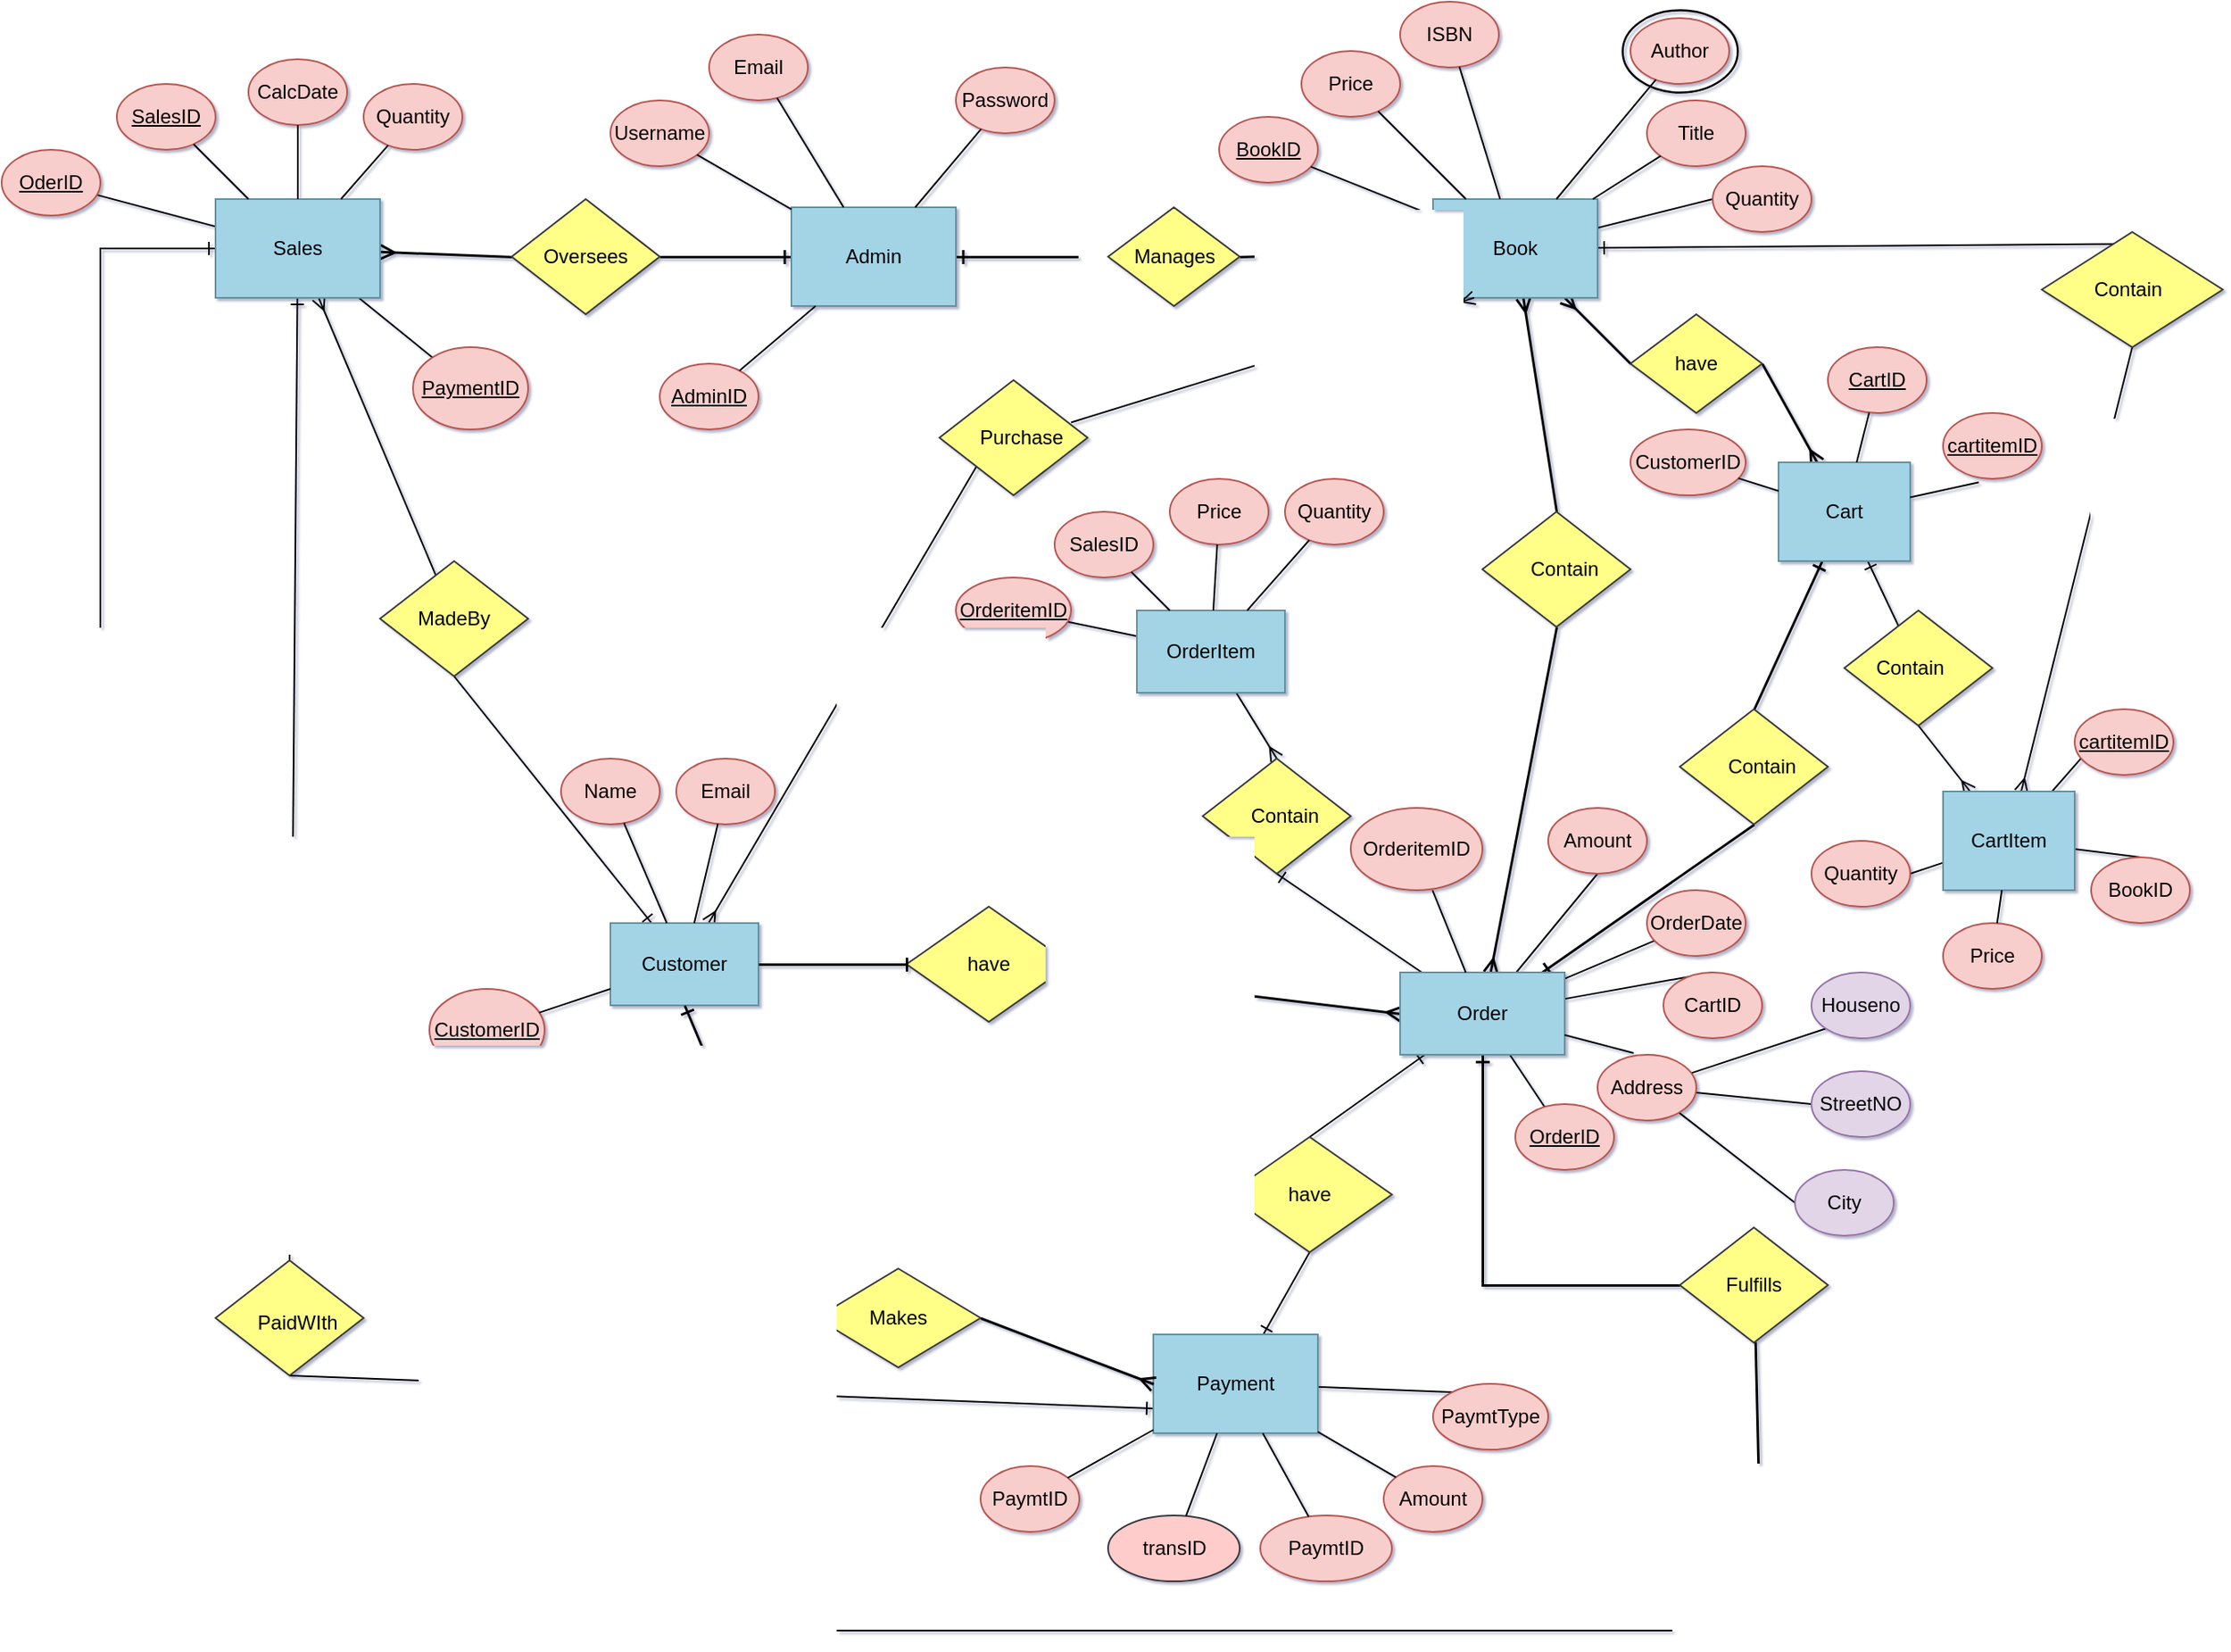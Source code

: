 <mxfile version="26.0.5">
  <diagram name="Page-1" id="3rhYrRMiB4eGqfflBsjG">
    <mxGraphModel dx="-1695" dy="667" grid="1" gridSize="10" guides="0" tooltips="1" connect="1" arrows="1" fold="1" page="0" pageScale="1" pageWidth="980" pageHeight="1390" background="none" math="0" shadow="1">
      <root>
        <mxCell id="0" />
        <mxCell id="1" parent="0" />
        <mxCell id="0gAxfDzyQAuVlfRYsMav-294" style="rounded=0;orthogonalLoop=1;jettySize=auto;html=1;endArrow=ERone;endFill=0;strokeWidth=1.5;exitX=1;exitY=0.5;exitDx=0;exitDy=0;" parent="1" source="0gAxfDzyQAuVlfRYsMav-291" target="0gAxfDzyQAuVlfRYsMav-194" edge="1">
          <mxGeometry relative="1" as="geometry" />
        </mxCell>
        <mxCell id="0gAxfDzyQAuVlfRYsMav-555" style="rounded=0;orthogonalLoop=1;jettySize=auto;html=1;endArrow=ERone;endFill=0;strokeWidth=1.5;" parent="1" source="0gAxfDzyQAuVlfRYsMav-203" target="0gAxfDzyQAuVlfRYsMav-194" edge="1">
          <mxGeometry relative="1" as="geometry" />
        </mxCell>
        <mxCell id="0gAxfDzyQAuVlfRYsMav-194" value="Admin" style="rounded=0;whiteSpace=wrap;html=1;fillColor=#a2d4e6;strokeColor=#63919f;" parent="1" vertex="1">
          <mxGeometry x="3530" y="235" width="100" height="60" as="geometry" />
        </mxCell>
        <mxCell id="0gAxfDzyQAuVlfRYsMav-195" value="&lt;u&gt;AdminID&lt;/u&gt;" style="ellipse;whiteSpace=wrap;html=1;fillColor=#f8cecc;strokeColor=#b85450;" parent="1" vertex="1">
          <mxGeometry x="3450" y="330" width="60" height="40" as="geometry" />
        </mxCell>
        <mxCell id="0gAxfDzyQAuVlfRYsMav-196" style="endArrow=none;endFill=0;" parent="1" source="0gAxfDzyQAuVlfRYsMav-194" target="0gAxfDzyQAuVlfRYsMav-195" edge="1">
          <mxGeometry relative="1" as="geometry" />
        </mxCell>
        <mxCell id="0gAxfDzyQAuVlfRYsMav-197" value="Username" style="ellipse;whiteSpace=wrap;html=1;fillColor=#f8cecc;strokeColor=#b85450;" parent="1" vertex="1">
          <mxGeometry x="3420" y="170" width="60" height="40" as="geometry" />
        </mxCell>
        <mxCell id="0gAxfDzyQAuVlfRYsMav-198" style="endArrow=none;endFill=0;" parent="1" source="0gAxfDzyQAuVlfRYsMav-194" target="0gAxfDzyQAuVlfRYsMav-197" edge="1">
          <mxGeometry relative="1" as="geometry" />
        </mxCell>
        <mxCell id="0gAxfDzyQAuVlfRYsMav-199" value="Email" style="ellipse;whiteSpace=wrap;html=1;fillColor=#f8cecc;strokeColor=#b85450;" parent="1" vertex="1">
          <mxGeometry x="3480" y="130" width="60" height="40" as="geometry" />
        </mxCell>
        <mxCell id="0gAxfDzyQAuVlfRYsMav-200" style="endArrow=none;endFill=0;" parent="1" source="0gAxfDzyQAuVlfRYsMav-194" target="0gAxfDzyQAuVlfRYsMav-199" edge="1">
          <mxGeometry relative="1" as="geometry" />
        </mxCell>
        <mxCell id="0gAxfDzyQAuVlfRYsMav-201" value="Password" style="ellipse;whiteSpace=wrap;html=1;fillColor=#f8cecc;strokeColor=#b85450;" parent="1" vertex="1">
          <mxGeometry x="3630" y="150" width="60" height="40" as="geometry" />
        </mxCell>
        <mxCell id="0gAxfDzyQAuVlfRYsMav-202" style="endArrow=none;endFill=0;" parent="1" source="0gAxfDzyQAuVlfRYsMav-194" target="0gAxfDzyQAuVlfRYsMav-201" edge="1">
          <mxGeometry relative="1" as="geometry" />
        </mxCell>
        <mxCell id="0gAxfDzyQAuVlfRYsMav-203" value="Manages" style="rhombus;whiteSpace=wrap;html=1;fillColor=#ffff88;strokeColor=#36393d;" parent="1" vertex="1">
          <mxGeometry x="3722.5" y="235" width="80" height="60" as="geometry" />
        </mxCell>
        <mxCell id="0gAxfDzyQAuVlfRYsMav-209" style="rounded=0;orthogonalLoop=1;jettySize=auto;html=1;endArrow=ERmany;endFill=0;exitX=0;exitY=0.5;exitDx=0;exitDy=0;strokeWidth=1.5;" parent="1" source="0gAxfDzyQAuVlfRYsMav-272" target="0gAxfDzyQAuVlfRYsMav-210" edge="1">
          <mxGeometry relative="1" as="geometry" />
        </mxCell>
        <mxCell id="0gAxfDzyQAuVlfRYsMav-419" style="rounded=0;orthogonalLoop=1;jettySize=auto;html=1;endArrow=ERmany;endFill=0;exitX=0.5;exitY=0;exitDx=0;exitDy=0;strokeWidth=1.5;" parent="1" source="0gAxfDzyQAuVlfRYsMav-415" target="0gAxfDzyQAuVlfRYsMav-210" edge="1">
          <mxGeometry relative="1" as="geometry" />
        </mxCell>
        <mxCell id="0gAxfDzyQAuVlfRYsMav-556" style="rounded=0;orthogonalLoop=1;jettySize=auto;html=1;endArrow=ERmany;endFill=0;exitX=1;exitY=0.5;exitDx=0;exitDy=0;strokeWidth=1.5;" parent="1" source="0gAxfDzyQAuVlfRYsMav-203" target="0gAxfDzyQAuVlfRYsMav-210" edge="1">
          <mxGeometry relative="1" as="geometry" />
        </mxCell>
        <mxCell id="lsrrJz_K4vzebeDcMopM-52" style="rounded=0;orthogonalLoop=1;jettySize=auto;html=1;entryX=0;entryY=0.5;entryDx=0;entryDy=0;endArrow=none;endFill=0;" parent="1" source="0gAxfDzyQAuVlfRYsMav-210" target="lsrrJz_K4vzebeDcMopM-51" edge="1">
          <mxGeometry relative="1" as="geometry" />
        </mxCell>
        <mxCell id="lsrrJz_K4vzebeDcMopM-57" style="rounded=0;orthogonalLoop=1;jettySize=auto;html=1;endArrow=ERone;endFill=0;exitX=0.527;exitY=0.103;exitDx=0;exitDy=0;exitPerimeter=0;" parent="1" source="lsrrJz_K4vzebeDcMopM-55" target="0gAxfDzyQAuVlfRYsMav-210" edge="1">
          <mxGeometry relative="1" as="geometry">
            <mxPoint x="4340" y="240" as="sourcePoint" />
          </mxGeometry>
        </mxCell>
        <mxCell id="0gAxfDzyQAuVlfRYsMav-210" value="Book" style="rounded=0;whiteSpace=wrap;html=1;fillColor=#a2d4e6;strokeColor=#63919f;" parent="1" vertex="1">
          <mxGeometry x="3920" y="230" width="100" height="60" as="geometry" />
        </mxCell>
        <mxCell id="0gAxfDzyQAuVlfRYsMav-211" value="&lt;u&gt;BookID&lt;/u&gt;" style="ellipse;whiteSpace=wrap;html=1;fillColor=#f8cecc;strokeColor=#b85450;" parent="1" vertex="1">
          <mxGeometry x="3790" y="180" width="60" height="40" as="geometry" />
        </mxCell>
        <mxCell id="0gAxfDzyQAuVlfRYsMav-212" style="endArrow=none;endFill=0;" parent="1" source="0gAxfDzyQAuVlfRYsMav-210" target="0gAxfDzyQAuVlfRYsMav-211" edge="1">
          <mxGeometry relative="1" as="geometry" />
        </mxCell>
        <mxCell id="0gAxfDzyQAuVlfRYsMav-213" value="Title" style="ellipse;whiteSpace=wrap;html=1;fillColor=#f8cecc;strokeColor=#b85450;" parent="1" vertex="1">
          <mxGeometry x="4050" y="170" width="60" height="40" as="geometry" />
        </mxCell>
        <mxCell id="0gAxfDzyQAuVlfRYsMav-214" style="endArrow=none;endFill=0;" parent="1" source="0gAxfDzyQAuVlfRYsMav-210" target="0gAxfDzyQAuVlfRYsMav-213" edge="1">
          <mxGeometry relative="1" as="geometry" />
        </mxCell>
        <mxCell id="0gAxfDzyQAuVlfRYsMav-215" value="ISBN" style="ellipse;whiteSpace=wrap;html=1;fillColor=#f8cecc;strokeColor=#b85450;" parent="1" vertex="1">
          <mxGeometry x="3900" y="110" width="60" height="40" as="geometry" />
        </mxCell>
        <mxCell id="0gAxfDzyQAuVlfRYsMav-216" style="endArrow=none;endFill=0;" parent="1" source="0gAxfDzyQAuVlfRYsMav-210" target="0gAxfDzyQAuVlfRYsMav-215" edge="1">
          <mxGeometry relative="1" as="geometry" />
        </mxCell>
        <mxCell id="0gAxfDzyQAuVlfRYsMav-217" value="Price" style="ellipse;whiteSpace=wrap;html=1;fillColor=#f8cecc;strokeColor=#b85450;" parent="1" vertex="1">
          <mxGeometry x="3840" y="140" width="60" height="40" as="geometry" />
        </mxCell>
        <mxCell id="0gAxfDzyQAuVlfRYsMav-218" style="endArrow=none;endFill=0;" parent="1" source="0gAxfDzyQAuVlfRYsMav-210" target="0gAxfDzyQAuVlfRYsMav-217" edge="1">
          <mxGeometry relative="1" as="geometry" />
        </mxCell>
        <mxCell id="0gAxfDzyQAuVlfRYsMav-219" value="Author" style="ellipse;whiteSpace=wrap;html=1;fillColor=#f8cecc;strokeColor=#b85450;" parent="1" vertex="1">
          <mxGeometry x="4040" y="120" width="60" height="40" as="geometry" />
        </mxCell>
        <mxCell id="0gAxfDzyQAuVlfRYsMav-220" style="endArrow=none;endFill=0;" parent="1" source="0gAxfDzyQAuVlfRYsMav-210" target="0gAxfDzyQAuVlfRYsMav-219" edge="1">
          <mxGeometry relative="1" as="geometry" />
        </mxCell>
        <mxCell id="0gAxfDzyQAuVlfRYsMav-330" style="rounded=0;orthogonalLoop=1;jettySize=auto;html=1;endArrow=ERone;endFill=0;" parent="1" target="0gAxfDzyQAuVlfRYsMav-221" edge="1">
          <mxGeometry relative="1" as="geometry">
            <mxPoint x="3845" y="870" as="sourcePoint" />
          </mxGeometry>
        </mxCell>
        <mxCell id="0gAxfDzyQAuVlfRYsMav-540" style="rounded=0;orthogonalLoop=1;jettySize=auto;html=1;entryX=0;entryY=0.75;entryDx=0;entryDy=0;endArrow=ERone;endFill=0;exitX=0.5;exitY=1;exitDx=0;exitDy=0;" parent="1" source="0gAxfDzyQAuVlfRYsMav-537" target="0gAxfDzyQAuVlfRYsMav-221" edge="1">
          <mxGeometry relative="1" as="geometry">
            <mxPoint x="3740" y="960" as="targetPoint" />
          </mxGeometry>
        </mxCell>
        <mxCell id="bakpma-usQDdFdnTFBvO-1" style="rounded=0;orthogonalLoop=1;jettySize=auto;html=1;entryX=0.334;entryY=0.138;entryDx=0;entryDy=0;entryPerimeter=0;endArrow=none;endFill=0;" edge="1" parent="1" source="0gAxfDzyQAuVlfRYsMav-221" target="bakpma-usQDdFdnTFBvO-2">
          <mxGeometry relative="1" as="geometry">
            <mxPoint x="3950" y="960" as="targetPoint" />
          </mxGeometry>
        </mxCell>
        <mxCell id="0gAxfDzyQAuVlfRYsMav-221" value="Payment" style="rounded=0;whiteSpace=wrap;html=1;fillColor=#a2d4e6;strokeColor=#63919f;" parent="1" vertex="1">
          <mxGeometry x="3750" y="920" width="100" height="60" as="geometry" />
        </mxCell>
        <mxCell id="0gAxfDzyQAuVlfRYsMav-222" value="PaymtID" style="ellipse;whiteSpace=wrap;html=1;fillColor=#f8cecc;strokeColor=#b85450;" parent="1" vertex="1">
          <mxGeometry x="3645" y="1000" width="60" height="40" as="geometry" />
        </mxCell>
        <mxCell id="0gAxfDzyQAuVlfRYsMav-223" style="endArrow=none;endFill=0;" parent="1" source="0gAxfDzyQAuVlfRYsMav-221" target="0gAxfDzyQAuVlfRYsMav-222" edge="1">
          <mxGeometry relative="1" as="geometry" />
        </mxCell>
        <mxCell id="0gAxfDzyQAuVlfRYsMav-224" value="Amount" style="ellipse;whiteSpace=wrap;html=1;fillColor=#f8cecc;strokeColor=#b85450;" parent="1" vertex="1">
          <mxGeometry x="3890" y="1000" width="60" height="40" as="geometry" />
        </mxCell>
        <mxCell id="0gAxfDzyQAuVlfRYsMav-225" style="endArrow=none;endFill=0;" parent="1" source="0gAxfDzyQAuVlfRYsMav-221" target="0gAxfDzyQAuVlfRYsMav-224" edge="1">
          <mxGeometry relative="1" as="geometry" />
        </mxCell>
        <mxCell id="0gAxfDzyQAuVlfRYsMav-226" value="PaymtID" style="ellipse;whiteSpace=wrap;html=1;fillColor=#f8cecc;strokeColor=#b85450;" parent="1" vertex="1">
          <mxGeometry x="3815" y="1030" width="80" height="40" as="geometry" />
        </mxCell>
        <mxCell id="0gAxfDzyQAuVlfRYsMav-227" style="endArrow=none;endFill=0;" parent="1" source="0gAxfDzyQAuVlfRYsMav-221" target="0gAxfDzyQAuVlfRYsMav-226" edge="1">
          <mxGeometry relative="1" as="geometry" />
        </mxCell>
        <mxCell id="0gAxfDzyQAuVlfRYsMav-228" value="transID" style="ellipse;whiteSpace=wrap;html=1;fillColor=#ffcccc;strokeColor=#36393d;" parent="1" vertex="1">
          <mxGeometry x="3722.5" y="1030" width="80" height="40" as="geometry" />
        </mxCell>
        <mxCell id="0gAxfDzyQAuVlfRYsMav-229" style="endArrow=none;endFill=0;" parent="1" source="0gAxfDzyQAuVlfRYsMav-221" target="0gAxfDzyQAuVlfRYsMav-228" edge="1">
          <mxGeometry relative="1" as="geometry" />
        </mxCell>
        <mxCell id="0gAxfDzyQAuVlfRYsMav-423" style="rounded=0;orthogonalLoop=1;jettySize=auto;html=1;endArrow=ERmany;endFill=0;exitX=0;exitY=1;exitDx=0;exitDy=0;" parent="1" source="0gAxfDzyQAuVlfRYsMav-417" target="0gAxfDzyQAuVlfRYsMav-237" edge="1">
          <mxGeometry relative="1" as="geometry">
            <mxPoint x="3500" y="560" as="sourcePoint" />
          </mxGeometry>
        </mxCell>
        <mxCell id="0gAxfDzyQAuVlfRYsMav-533" style="rounded=0;orthogonalLoop=1;jettySize=auto;html=1;endArrow=ERone;endFill=0;exitX=0.5;exitY=1;exitDx=0;exitDy=0;" parent="1" source="0gAxfDzyQAuVlfRYsMav-530" target="0gAxfDzyQAuVlfRYsMav-237" edge="1">
          <mxGeometry relative="1" as="geometry">
            <mxPoint x="3310" y="600" as="sourcePoint" />
          </mxGeometry>
        </mxCell>
        <mxCell id="0gAxfDzyQAuVlfRYsMav-237" value="Customer" style="rounded=0;whiteSpace=wrap;html=1;fillColor=#a2d4e6;strokeColor=#63919f;" parent="1" vertex="1">
          <mxGeometry x="3420" y="670" width="90" height="50" as="geometry" />
        </mxCell>
        <mxCell id="0gAxfDzyQAuVlfRYsMav-238" value="&lt;u&gt;CustomerID&lt;/u&gt;" style="ellipse;whiteSpace=wrap;html=1;fillColor=#f8cecc;strokeColor=#b85450;" parent="1" vertex="1">
          <mxGeometry x="3310" y="710" width="70" height="50" as="geometry" />
        </mxCell>
        <mxCell id="0gAxfDzyQAuVlfRYsMav-239" style="endArrow=none;endFill=0;" parent="1" source="0gAxfDzyQAuVlfRYsMav-237" target="0gAxfDzyQAuVlfRYsMav-238" edge="1">
          <mxGeometry relative="1" as="geometry" />
        </mxCell>
        <mxCell id="0gAxfDzyQAuVlfRYsMav-240" value="Name" style="ellipse;whiteSpace=wrap;html=1;fillColor=#f8cecc;strokeColor=#b85450;" parent="1" vertex="1">
          <mxGeometry x="3390" y="570" width="60" height="40" as="geometry" />
        </mxCell>
        <mxCell id="0gAxfDzyQAuVlfRYsMav-241" style="endArrow=none;endFill=0;" parent="1" source="0gAxfDzyQAuVlfRYsMav-237" target="0gAxfDzyQAuVlfRYsMav-240" edge="1">
          <mxGeometry relative="1" as="geometry" />
        </mxCell>
        <mxCell id="0gAxfDzyQAuVlfRYsMav-242" value="Email" style="ellipse;whiteSpace=wrap;html=1;fillColor=#f8cecc;strokeColor=#b85450;" parent="1" vertex="1">
          <mxGeometry x="3460" y="570" width="60" height="40" as="geometry" />
        </mxCell>
        <mxCell id="0gAxfDzyQAuVlfRYsMav-243" style="endArrow=none;endFill=0;" parent="1" source="0gAxfDzyQAuVlfRYsMav-237" target="0gAxfDzyQAuVlfRYsMav-242" edge="1">
          <mxGeometry relative="1" as="geometry" />
        </mxCell>
        <mxCell id="0gAxfDzyQAuVlfRYsMav-248" style="rounded=0;orthogonalLoop=1;jettySize=auto;html=1;entryX=0;entryY=0.5;entryDx=0;entryDy=0;endArrow=ERmany;endFill=0;strokeWidth=1.5;" parent="1" source="0gAxfDzyQAuVlfRYsMav-249" target="0gAxfDzyQAuVlfRYsMav-276" edge="1">
          <mxGeometry relative="1" as="geometry">
            <mxPoint x="3830" y="695" as="targetPoint" />
          </mxGeometry>
        </mxCell>
        <mxCell id="0gAxfDzyQAuVlfRYsMav-249" value="" style="rhombus;whiteSpace=wrap;html=1;fillColor=#ffff88;strokeColor=#36393d;" parent="1" vertex="1">
          <mxGeometry x="3600" y="660" width="100" height="70" as="geometry" />
        </mxCell>
        <mxCell id="0gAxfDzyQAuVlfRYsMav-250" value="have" style="text;html=1;align=center;verticalAlign=middle;whiteSpace=wrap;rounded=0;" parent="1" vertex="1">
          <mxGeometry x="3620" y="680" width="60" height="30" as="geometry" />
        </mxCell>
        <mxCell id="0gAxfDzyQAuVlfRYsMav-253" value="" style="endArrow=baseDash;html=1;rounded=0;entryX=0;entryY=0.5;entryDx=0;entryDy=0;endFill=0;strokeWidth=1.5;" parent="1" target="0gAxfDzyQAuVlfRYsMav-249" edge="1">
          <mxGeometry width="50" height="50" relative="1" as="geometry">
            <mxPoint x="3510" y="695" as="sourcePoint" />
            <mxPoint x="3600" y="560" as="targetPoint" />
          </mxGeometry>
        </mxCell>
        <mxCell id="0gAxfDzyQAuVlfRYsMav-258" value="" style="rhombus;whiteSpace=wrap;html=1;fillColor=#ffff88;strokeColor=#36393d;" parent="1" vertex="1">
          <mxGeometry x="3545" y="880" width="100" height="60" as="geometry" />
        </mxCell>
        <mxCell id="0gAxfDzyQAuVlfRYsMav-259" value="Makes" style="text;html=1;align=center;verticalAlign=middle;whiteSpace=wrap;rounded=0;" parent="1" vertex="1">
          <mxGeometry x="3565" y="895" width="60" height="30" as="geometry" />
        </mxCell>
        <mxCell id="0gAxfDzyQAuVlfRYsMav-260" value="" style="endArrow=ERmany;html=1;rounded=0;entryX=0;entryY=0.5;entryDx=0;entryDy=0;exitX=1;exitY=0.5;exitDx=0;exitDy=0;endFill=0;strokeWidth=1.5;" parent="1" source="0gAxfDzyQAuVlfRYsMav-258" target="0gAxfDzyQAuVlfRYsMav-221" edge="1">
          <mxGeometry width="50" height="50" relative="1" as="geometry">
            <mxPoint x="3700" y="870" as="sourcePoint" />
            <mxPoint x="3750" y="820" as="targetPoint" />
          </mxGeometry>
        </mxCell>
        <mxCell id="0gAxfDzyQAuVlfRYsMav-261" value="" style="endArrow=ERone;html=1;rounded=0;exitX=0;exitY=0.5;exitDx=0;exitDy=0;entryX=0.5;entryY=1;entryDx=0;entryDy=0;endFill=0;strokeWidth=1.5;" parent="1" source="0gAxfDzyQAuVlfRYsMav-258" target="0gAxfDzyQAuVlfRYsMav-237" edge="1">
          <mxGeometry width="50" height="50" relative="1" as="geometry">
            <mxPoint x="3750" y="820" as="sourcePoint" />
            <mxPoint x="3700" y="870" as="targetPoint" />
          </mxGeometry>
        </mxCell>
        <mxCell id="0gAxfDzyQAuVlfRYsMav-266" style="rounded=0;orthogonalLoop=1;jettySize=auto;html=1;curved=1;strokeColor=default;endArrow=ERmany;endFill=0;exitX=1;exitY=0.5;exitDx=0;exitDy=0;strokeWidth=1.5;" parent="1" source="0gAxfDzyQAuVlfRYsMav-272" target="0gAxfDzyQAuVlfRYsMav-267" edge="1">
          <mxGeometry relative="1" as="geometry" />
        </mxCell>
        <mxCell id="0gAxfDzyQAuVlfRYsMav-566" style="rounded=0;orthogonalLoop=1;jettySize=auto;html=1;endArrow=ERone;endFill=0;strokeWidth=1.5;exitX=0.5;exitY=0;exitDx=0;exitDy=0;" parent="1" source="0gAxfDzyQAuVlfRYsMav-562" target="0gAxfDzyQAuVlfRYsMav-267" edge="1">
          <mxGeometry relative="1" as="geometry" />
        </mxCell>
        <mxCell id="lsrrJz_K4vzebeDcMopM-12" style="rounded=0;orthogonalLoop=1;jettySize=auto;html=1;endArrow=ERone;endFill=0;" parent="1" source="lsrrJz_K4vzebeDcMopM-8" target="0gAxfDzyQAuVlfRYsMav-267" edge="1">
          <mxGeometry relative="1" as="geometry" />
        </mxCell>
        <mxCell id="0gAxfDzyQAuVlfRYsMav-267" value="Cart" style="rounded=0;whiteSpace=wrap;html=1;fillColor=#a2d4e6;strokeColor=#63919f;" parent="1" vertex="1">
          <mxGeometry x="4130" y="390" width="80" height="60" as="geometry" />
        </mxCell>
        <mxCell id="0gAxfDzyQAuVlfRYsMav-268" value="&lt;u&gt;CartID&lt;/u&gt;" style="ellipse;whiteSpace=wrap;html=1;fillColor=#f8cecc;strokeColor=#b85450;" parent="1" vertex="1">
          <mxGeometry x="4160" y="320" width="60" height="40" as="geometry" />
        </mxCell>
        <mxCell id="0gAxfDzyQAuVlfRYsMav-269" style="endArrow=none;endFill=0;" parent="1" source="0gAxfDzyQAuVlfRYsMav-267" target="0gAxfDzyQAuVlfRYsMav-268" edge="1">
          <mxGeometry relative="1" as="geometry" />
        </mxCell>
        <mxCell id="0gAxfDzyQAuVlfRYsMav-270" value="CustomerID" style="ellipse;whiteSpace=wrap;html=1;fillColor=#f8cecc;strokeColor=#b85450;" parent="1" vertex="1">
          <mxGeometry x="4040" y="370" width="70" height="40" as="geometry" />
        </mxCell>
        <mxCell id="0gAxfDzyQAuVlfRYsMav-271" style="endArrow=none;endFill=0;" parent="1" source="0gAxfDzyQAuVlfRYsMav-267" target="0gAxfDzyQAuVlfRYsMav-270" edge="1">
          <mxGeometry relative="1" as="geometry" />
        </mxCell>
        <mxCell id="0gAxfDzyQAuVlfRYsMav-272" value="have" style="rhombus;whiteSpace=wrap;html=1;fillColor=#ffff88;strokeColor=#36393d;" parent="1" vertex="1">
          <mxGeometry x="4040" y="300" width="80" height="60" as="geometry" />
        </mxCell>
        <mxCell id="0gAxfDzyQAuVlfRYsMav-273" style="rounded=0;orthogonalLoop=1;jettySize=auto;html=1;endArrow=none;endFill=0;" parent="1" source="0gAxfDzyQAuVlfRYsMav-276" target="0gAxfDzyQAuVlfRYsMav-280" edge="1">
          <mxGeometry relative="1" as="geometry" />
        </mxCell>
        <mxCell id="0gAxfDzyQAuVlfRYsMav-274" style="rounded=0;orthogonalLoop=1;jettySize=auto;html=1;endArrow=none;endFill=0;" parent="1" source="0gAxfDzyQAuVlfRYsMav-276" target="0gAxfDzyQAuVlfRYsMav-279" edge="1">
          <mxGeometry relative="1" as="geometry" />
        </mxCell>
        <mxCell id="0gAxfDzyQAuVlfRYsMav-317" style="rounded=0;orthogonalLoop=1;jettySize=auto;html=1;entryX=0.5;entryY=0;entryDx=0;entryDy=0;endArrow=none;endFill=0;" parent="1" source="0gAxfDzyQAuVlfRYsMav-276" target="0gAxfDzyQAuVlfRYsMav-315" edge="1">
          <mxGeometry relative="1" as="geometry" />
        </mxCell>
        <mxCell id="0gAxfDzyQAuVlfRYsMav-324" style="rounded=0;orthogonalLoop=1;jettySize=auto;html=1;entryX=0.5;entryY=1;entryDx=0;entryDy=0;endArrow=none;endFill=0;" parent="1" source="0gAxfDzyQAuVlfRYsMav-276" target="0gAxfDzyQAuVlfRYsMav-277" edge="1">
          <mxGeometry relative="1" as="geometry">
            <mxPoint x="3860" y="590" as="targetPoint" />
          </mxGeometry>
        </mxCell>
        <mxCell id="0gAxfDzyQAuVlfRYsMav-331" style="rounded=0;orthogonalLoop=1;jettySize=auto;html=1;endArrow=ERone;endFill=0;exitX=0.5;exitY=0;exitDx=0;exitDy=0;" parent="1" source="0gAxfDzyQAuVlfRYsMav-328" target="0gAxfDzyQAuVlfRYsMav-276" edge="1">
          <mxGeometry relative="1" as="geometry" />
        </mxCell>
        <mxCell id="0gAxfDzyQAuVlfRYsMav-420" style="rounded=0;orthogonalLoop=1;jettySize=auto;html=1;endArrow=ERmany;endFill=0;exitX=0.5;exitY=1;exitDx=0;exitDy=0;strokeWidth=1.5;" parent="1" source="0gAxfDzyQAuVlfRYsMav-415" target="0gAxfDzyQAuVlfRYsMav-276" edge="1">
          <mxGeometry relative="1" as="geometry" />
        </mxCell>
        <mxCell id="0gAxfDzyQAuVlfRYsMav-550" style="edgeStyle=orthogonalEdgeStyle;rounded=0;orthogonalLoop=1;jettySize=auto;html=1;endArrow=ERone;endFill=0;strokeWidth=1.5;" parent="1" source="0gAxfDzyQAuVlfRYsMav-542" target="0gAxfDzyQAuVlfRYsMav-276" edge="1">
          <mxGeometry relative="1" as="geometry" />
        </mxCell>
        <mxCell id="0gAxfDzyQAuVlfRYsMav-565" style="rounded=0;orthogonalLoop=1;jettySize=auto;html=1;endArrow=ERone;endFill=0;strokeWidth=1.5;exitX=0.5;exitY=1;exitDx=0;exitDy=0;" parent="1" source="0gAxfDzyQAuVlfRYsMav-562" target="0gAxfDzyQAuVlfRYsMav-276" edge="1">
          <mxGeometry relative="1" as="geometry" />
        </mxCell>
        <mxCell id="lsrrJz_K4vzebeDcMopM-48" style="rounded=0;orthogonalLoop=1;jettySize=auto;html=1;entryX=0.5;entryY=1;entryDx=0;entryDy=0;endArrow=ERone;endFill=0;" parent="1" source="0gAxfDzyQAuVlfRYsMav-276" target="lsrrJz_K4vzebeDcMopM-45" edge="1">
          <mxGeometry relative="1" as="geometry">
            <mxPoint x="3850" y="630" as="targetPoint" />
          </mxGeometry>
        </mxCell>
        <mxCell id="0gAxfDzyQAuVlfRYsMav-276" value="Order" style="rounded=0;whiteSpace=wrap;html=1;fillColor=#a2d4e6;strokeColor=#63919f;" parent="1" vertex="1">
          <mxGeometry x="3900" y="700" width="100" height="50" as="geometry" />
        </mxCell>
        <mxCell id="0gAxfDzyQAuVlfRYsMav-277" value="Amount" style="ellipse;whiteSpace=wrap;html=1;fillColor=#f8cecc;strokeColor=#b85450;" parent="1" vertex="1">
          <mxGeometry x="3990" y="600" width="60" height="40" as="geometry" />
        </mxCell>
        <mxCell id="5WzWyVSyaSOwucxCoGW8-4" style="rounded=0;orthogonalLoop=1;jettySize=auto;html=1;entryX=0;entryY=0.5;entryDx=0;entryDy=0;endArrow=none;endFill=0;" parent="1" source="0gAxfDzyQAuVlfRYsMav-278" target="5WzWyVSyaSOwucxCoGW8-2" edge="1">
          <mxGeometry relative="1" as="geometry" />
        </mxCell>
        <mxCell id="5WzWyVSyaSOwucxCoGW8-6" style="rounded=0;orthogonalLoop=1;jettySize=auto;html=1;entryX=0;entryY=1;entryDx=0;entryDy=0;endArrow=none;endFill=0;" parent="1" source="0gAxfDzyQAuVlfRYsMav-278" target="5WzWyVSyaSOwucxCoGW8-1" edge="1">
          <mxGeometry relative="1" as="geometry" />
        </mxCell>
        <mxCell id="5WzWyVSyaSOwucxCoGW8-7" style="rounded=0;orthogonalLoop=1;jettySize=auto;html=1;entryX=0;entryY=0.5;entryDx=0;entryDy=0;endArrow=none;endFill=0;" parent="1" source="0gAxfDzyQAuVlfRYsMav-278" target="5WzWyVSyaSOwucxCoGW8-3" edge="1">
          <mxGeometry relative="1" as="geometry" />
        </mxCell>
        <mxCell id="0gAxfDzyQAuVlfRYsMav-278" value="Address" style="ellipse;whiteSpace=wrap;html=1;fillColor=#f8cecc;strokeColor=#b85450;" parent="1" vertex="1">
          <mxGeometry x="4020" y="750" width="60" height="40" as="geometry" />
        </mxCell>
        <mxCell id="0gAxfDzyQAuVlfRYsMav-279" value="OrderDate" style="ellipse;whiteSpace=wrap;html=1;fillColor=#f8cecc;strokeColor=#b85450;" parent="1" vertex="1">
          <mxGeometry x="4050" y="650" width="60" height="40" as="geometry" />
        </mxCell>
        <mxCell id="0gAxfDzyQAuVlfRYsMav-280" value="&lt;u&gt;OrderID&lt;/u&gt;" style="ellipse;whiteSpace=wrap;html=1;fillColor=#f8cecc;strokeColor=#b85450;" parent="1" vertex="1">
          <mxGeometry x="3970" y="780" width="60" height="40" as="geometry" />
        </mxCell>
        <mxCell id="0gAxfDzyQAuVlfRYsMav-296" style="rounded=0;orthogonalLoop=1;jettySize=auto;html=1;endArrow=ERmany;endFill=0;strokeWidth=1.5;exitX=0;exitY=0.5;exitDx=0;exitDy=0;" parent="1" source="0gAxfDzyQAuVlfRYsMav-291" target="0gAxfDzyQAuVlfRYsMav-284" edge="1">
          <mxGeometry relative="1" as="geometry" />
        </mxCell>
        <mxCell id="0gAxfDzyQAuVlfRYsMav-532" style="rounded=0;orthogonalLoop=1;jettySize=auto;html=1;endArrow=ERmany;endFill=0;" parent="1" source="0gAxfDzyQAuVlfRYsMav-530" target="0gAxfDzyQAuVlfRYsMav-284" edge="1">
          <mxGeometry relative="1" as="geometry" />
        </mxCell>
        <mxCell id="0gAxfDzyQAuVlfRYsMav-539" style="rounded=0;orthogonalLoop=1;jettySize=auto;html=1;endArrow=ERone;endFill=0;exitX=0.5;exitY=0;exitDx=0;exitDy=0;" parent="1" source="0gAxfDzyQAuVlfRYsMav-537" target="0gAxfDzyQAuVlfRYsMav-284" edge="1">
          <mxGeometry relative="1" as="geometry" />
        </mxCell>
        <mxCell id="0gAxfDzyQAuVlfRYsMav-547" style="edgeStyle=orthogonalEdgeStyle;rounded=0;orthogonalLoop=1;jettySize=auto;html=1;endArrow=ERone;endFill=0;" parent="1" target="0gAxfDzyQAuVlfRYsMav-284" edge="1">
          <mxGeometry relative="1" as="geometry">
            <mxPoint x="3120" y="1100" as="sourcePoint" />
            <Array as="points">
              <mxPoint x="3120" y="1100" />
              <mxPoint x="3110" y="1100" />
              <mxPoint x="3110" y="260" />
            </Array>
          </mxGeometry>
        </mxCell>
        <mxCell id="lsrrJz_K4vzebeDcMopM-3" style="rounded=0;orthogonalLoop=1;jettySize=auto;html=1;endArrow=none;endFill=0;" parent="1" source="0gAxfDzyQAuVlfRYsMav-284" target="lsrrJz_K4vzebeDcMopM-2" edge="1">
          <mxGeometry relative="1" as="geometry" />
        </mxCell>
        <mxCell id="lsrrJz_K4vzebeDcMopM-5" style="rounded=0;orthogonalLoop=1;jettySize=auto;html=1;endArrow=none;endFill=0;" parent="1" source="0gAxfDzyQAuVlfRYsMav-284" target="lsrrJz_K4vzebeDcMopM-4" edge="1">
          <mxGeometry relative="1" as="geometry" />
        </mxCell>
        <mxCell id="0gAxfDzyQAuVlfRYsMav-284" value="Sales" style="rounded=0;whiteSpace=wrap;html=1;fillColor=#a2d4e6;strokeColor=#63919f;" parent="1" vertex="1">
          <mxGeometry x="3180" y="230" width="100" height="60" as="geometry" />
        </mxCell>
        <mxCell id="0gAxfDzyQAuVlfRYsMav-285" value="&lt;u&gt;SalesID&lt;/u&gt;" style="ellipse;whiteSpace=wrap;html=1;fillColor=#f8cecc;strokeColor=#b85450;" parent="1" vertex="1">
          <mxGeometry x="3120" y="160" width="60" height="40" as="geometry" />
        </mxCell>
        <mxCell id="0gAxfDzyQAuVlfRYsMav-286" style="endArrow=none;endFill=0;" parent="1" source="0gAxfDzyQAuVlfRYsMav-284" target="0gAxfDzyQAuVlfRYsMav-285" edge="1">
          <mxGeometry relative="1" as="geometry" />
        </mxCell>
        <mxCell id="0gAxfDzyQAuVlfRYsMav-287" value="Quantity" style="ellipse;whiteSpace=wrap;html=1;fillColor=#f8cecc;strokeColor=#b85450;" parent="1" vertex="1">
          <mxGeometry x="3270" y="160" width="60" height="40" as="geometry" />
        </mxCell>
        <mxCell id="0gAxfDzyQAuVlfRYsMav-288" style="endArrow=none;endFill=0;" parent="1" source="0gAxfDzyQAuVlfRYsMav-284" target="0gAxfDzyQAuVlfRYsMav-287" edge="1">
          <mxGeometry relative="1" as="geometry" />
        </mxCell>
        <mxCell id="0gAxfDzyQAuVlfRYsMav-289" value="CalcDate" style="ellipse;whiteSpace=wrap;html=1;fillColor=#f8cecc;strokeColor=#b85450;" parent="1" vertex="1">
          <mxGeometry x="3200" y="145" width="60" height="40" as="geometry" />
        </mxCell>
        <mxCell id="0gAxfDzyQAuVlfRYsMav-290" style="endArrow=none;endFill=0;" parent="1" source="0gAxfDzyQAuVlfRYsMav-284" target="0gAxfDzyQAuVlfRYsMav-289" edge="1">
          <mxGeometry relative="1" as="geometry" />
        </mxCell>
        <mxCell id="0gAxfDzyQAuVlfRYsMav-291" value="" style="rhombus;whiteSpace=wrap;html=1;fillColor=#ffff88;strokeColor=#36393d;" parent="1" vertex="1">
          <mxGeometry x="3360" y="230" width="90" height="70" as="geometry" />
        </mxCell>
        <mxCell id="0gAxfDzyQAuVlfRYsMav-292" value="Oversees" style="text;html=1;align=center;verticalAlign=middle;whiteSpace=wrap;rounded=0;" parent="1" vertex="1">
          <mxGeometry x="3375" y="250" width="60" height="30" as="geometry" />
        </mxCell>
        <mxCell id="0gAxfDzyQAuVlfRYsMav-315" value="CartID" style="ellipse;whiteSpace=wrap;html=1;fillColor=#f8cecc;strokeColor=#b85450;" parent="1" vertex="1">
          <mxGeometry x="4060" y="700" width="60" height="40" as="geometry" />
        </mxCell>
        <mxCell id="0gAxfDzyQAuVlfRYsMav-316" style="rounded=0;orthogonalLoop=1;jettySize=auto;html=1;entryX=0.365;entryY=-0.026;entryDx=0;entryDy=0;entryPerimeter=0;endArrow=none;endFill=0;" parent="1" source="0gAxfDzyQAuVlfRYsMav-276" target="0gAxfDzyQAuVlfRYsMav-278" edge="1">
          <mxGeometry relative="1" as="geometry" />
        </mxCell>
        <mxCell id="0gAxfDzyQAuVlfRYsMav-328" value="" style="rhombus;whiteSpace=wrap;html=1;fillColor=#ffff88;strokeColor=#36393d;" parent="1" vertex="1">
          <mxGeometry x="3795" y="800" width="100" height="70" as="geometry" />
        </mxCell>
        <mxCell id="0gAxfDzyQAuVlfRYsMav-329" value="have" style="text;html=1;align=center;verticalAlign=middle;whiteSpace=wrap;rounded=0;" parent="1" vertex="1">
          <mxGeometry x="3815" y="820" width="60" height="30" as="geometry" />
        </mxCell>
        <mxCell id="0gAxfDzyQAuVlfRYsMav-415" value="" style="rhombus;whiteSpace=wrap;html=1;fillColor=#ffff88;strokeColor=#36393d;" parent="1" vertex="1">
          <mxGeometry x="3950" y="420" width="90" height="70" as="geometry" />
        </mxCell>
        <mxCell id="0gAxfDzyQAuVlfRYsMav-416" value="Contain" style="text;html=1;align=center;verticalAlign=middle;whiteSpace=wrap;rounded=0;" parent="1" vertex="1">
          <mxGeometry x="3970" y="440" width="60" height="30" as="geometry" />
        </mxCell>
        <mxCell id="0gAxfDzyQAuVlfRYsMav-417" value="" style="rhombus;whiteSpace=wrap;html=1;fillColor=#ffff88;strokeColor=#36393d;" parent="1" vertex="1">
          <mxGeometry x="3620" y="340" width="90" height="70" as="geometry" />
        </mxCell>
        <mxCell id="0gAxfDzyQAuVlfRYsMav-421" style="rounded=0;orthogonalLoop=1;jettySize=auto;html=1;entryX=0.25;entryY=1;entryDx=0;entryDy=0;endArrow=ERmany;endFill=0;" parent="1" source="0gAxfDzyQAuVlfRYsMav-418" target="0gAxfDzyQAuVlfRYsMav-210" edge="1">
          <mxGeometry relative="1" as="geometry" />
        </mxCell>
        <mxCell id="0gAxfDzyQAuVlfRYsMav-418" value="Purchase" style="text;html=1;align=center;verticalAlign=middle;whiteSpace=wrap;rounded=0;" parent="1" vertex="1">
          <mxGeometry x="3640" y="360" width="60" height="30" as="geometry" />
        </mxCell>
        <mxCell id="0gAxfDzyQAuVlfRYsMav-530" value="" style="rhombus;whiteSpace=wrap;html=1;fillColor=#ffff88;strokeColor=#36393d;" parent="1" vertex="1">
          <mxGeometry x="3280" y="450" width="90" height="70" as="geometry" />
        </mxCell>
        <mxCell id="0gAxfDzyQAuVlfRYsMav-531" value="MadeBy" style="text;html=1;align=center;verticalAlign=middle;whiteSpace=wrap;rounded=0;" parent="1" vertex="1">
          <mxGeometry x="3295" y="470" width="60" height="30" as="geometry" />
        </mxCell>
        <mxCell id="0gAxfDzyQAuVlfRYsMav-537" value="" style="rhombus;whiteSpace=wrap;html=1;fillColor=#ffff88;strokeColor=#36393d;" parent="1" vertex="1">
          <mxGeometry x="3180" y="875" width="90" height="70" as="geometry" />
        </mxCell>
        <mxCell id="0gAxfDzyQAuVlfRYsMav-538" value="PaidWIth" style="text;html=1;align=center;verticalAlign=middle;whiteSpace=wrap;rounded=0;" parent="1" vertex="1">
          <mxGeometry x="3200" y="895" width="60" height="35" as="geometry" />
        </mxCell>
        <mxCell id="0gAxfDzyQAuVlfRYsMav-549" style="rounded=0;orthogonalLoop=1;jettySize=auto;html=1;endArrow=none;endFill=0;strokeWidth=1.5;" parent="1" source="0gAxfDzyQAuVlfRYsMav-542" edge="1">
          <mxGeometry relative="1" as="geometry">
            <mxPoint x="4120" y="1100" as="targetPoint" />
          </mxGeometry>
        </mxCell>
        <mxCell id="0gAxfDzyQAuVlfRYsMav-542" value="" style="rhombus;whiteSpace=wrap;html=1;fillColor=#ffff88;strokeColor=#36393d;" parent="1" vertex="1">
          <mxGeometry x="4070" y="855" width="90" height="70" as="geometry" />
        </mxCell>
        <mxCell id="0gAxfDzyQAuVlfRYsMav-543" value="Fulfills" style="text;html=1;align=center;verticalAlign=middle;whiteSpace=wrap;rounded=0;" parent="1" vertex="1">
          <mxGeometry x="4085" y="875" width="60" height="30" as="geometry" />
        </mxCell>
        <mxCell id="0gAxfDzyQAuVlfRYsMav-548" value="" style="endArrow=none;html=1;rounded=0;" parent="1" edge="1">
          <mxGeometry width="50" height="50" relative="1" as="geometry">
            <mxPoint x="3110" y="1100" as="sourcePoint" />
            <mxPoint x="4120" y="1100" as="targetPoint" />
          </mxGeometry>
        </mxCell>
        <mxCell id="0gAxfDzyQAuVlfRYsMav-562" value="" style="rhombus;whiteSpace=wrap;html=1;fillColor=#ffff88;strokeColor=#36393d;" parent="1" vertex="1">
          <mxGeometry x="4070" y="540" width="90" height="70" as="geometry" />
        </mxCell>
        <mxCell id="0gAxfDzyQAuVlfRYsMav-563" value="Contain" style="text;html=1;align=center;verticalAlign=middle;whiteSpace=wrap;rounded=0;" parent="1" vertex="1">
          <mxGeometry x="4090" y="560" width="60" height="30" as="geometry" />
        </mxCell>
        <mxCell id="lsrrJz_K4vzebeDcMopM-1" value="" style="ellipse;whiteSpace=wrap;html=1;fillColor=none;strokeWidth=1.25;" parent="1" vertex="1">
          <mxGeometry x="4035" y="115" width="70" height="50" as="geometry" />
        </mxCell>
        <mxCell id="lsrrJz_K4vzebeDcMopM-2" value="&lt;u&gt;OderID&lt;/u&gt;" style="ellipse;whiteSpace=wrap;html=1;fillColor=#f8cecc;strokeColor=#b85450;" parent="1" vertex="1">
          <mxGeometry x="3050" y="200" width="60" height="40" as="geometry" />
        </mxCell>
        <mxCell id="lsrrJz_K4vzebeDcMopM-4" value="&lt;u&gt;PaymentID&lt;/u&gt;" style="ellipse;whiteSpace=wrap;html=1;fillColor=#f8cecc;strokeColor=#b85450;" parent="1" vertex="1">
          <mxGeometry x="3300" y="320" width="70" height="50" as="geometry" />
        </mxCell>
        <mxCell id="lsrrJz_K4vzebeDcMopM-13" style="rounded=0;orthogonalLoop=1;jettySize=auto;html=1;endArrow=ERmany;endFill=0;exitX=0.5;exitY=1;exitDx=0;exitDy=0;" parent="1" source="lsrrJz_K4vzebeDcMopM-8" target="lsrrJz_K4vzebeDcMopM-6" edge="1">
          <mxGeometry relative="1" as="geometry" />
        </mxCell>
        <mxCell id="lsrrJz_K4vzebeDcMopM-18" style="rounded=0;orthogonalLoop=1;jettySize=auto;html=1;entryX=1;entryY=0.5;entryDx=0;entryDy=0;endArrow=none;endFill=0;" parent="1" source="lsrrJz_K4vzebeDcMopM-6" target="lsrrJz_K4vzebeDcMopM-14" edge="1">
          <mxGeometry relative="1" as="geometry" />
        </mxCell>
        <mxCell id="lsrrJz_K4vzebeDcMopM-20" style="rounded=0;orthogonalLoop=1;jettySize=auto;html=1;entryX=0.5;entryY=0;entryDx=0;entryDy=0;endArrow=none;endFill=0;" parent="1" source="lsrrJz_K4vzebeDcMopM-6" target="lsrrJz_K4vzebeDcMopM-16" edge="1">
          <mxGeometry relative="1" as="geometry" />
        </mxCell>
        <mxCell id="lsrrJz_K4vzebeDcMopM-21" style="rounded=0;orthogonalLoop=1;jettySize=auto;html=1;entryX=0.5;entryY=0;entryDx=0;entryDy=0;endArrow=none;endFill=0;" parent="1" source="lsrrJz_K4vzebeDcMopM-6" target="lsrrJz_K4vzebeDcMopM-17" edge="1">
          <mxGeometry relative="1" as="geometry" />
        </mxCell>
        <mxCell id="lsrrJz_K4vzebeDcMopM-59" style="rounded=0;orthogonalLoop=1;jettySize=auto;html=1;endArrow=ERmany;endFill=0;exitX=0.5;exitY=1;exitDx=0;exitDy=0;" parent="1" source="lsrrJz_K4vzebeDcMopM-55" target="lsrrJz_K4vzebeDcMopM-6" edge="1">
          <mxGeometry relative="1" as="geometry" />
        </mxCell>
        <mxCell id="lsrrJz_K4vzebeDcMopM-6" value="CartItem" style="rounded=0;whiteSpace=wrap;html=1;fillColor=#a2d4e6;strokeColor=#63919f;" parent="1" vertex="1">
          <mxGeometry x="4230" y="590" width="80" height="60" as="geometry" />
        </mxCell>
        <mxCell id="lsrrJz_K4vzebeDcMopM-8" value="" style="rhombus;whiteSpace=wrap;html=1;fillColor=#ffff88;strokeColor=#36393d;" parent="1" vertex="1">
          <mxGeometry x="4170" y="480" width="90" height="70" as="geometry" />
        </mxCell>
        <mxCell id="lsrrJz_K4vzebeDcMopM-9" value="Contain" style="text;html=1;align=center;verticalAlign=middle;whiteSpace=wrap;rounded=0;" parent="1" vertex="1">
          <mxGeometry x="4180" y="500" width="60" height="30" as="geometry" />
        </mxCell>
        <mxCell id="lsrrJz_K4vzebeDcMopM-14" value="Quantity" style="ellipse;whiteSpace=wrap;html=1;fillColor=#f8cecc;strokeColor=#b85450;" parent="1" vertex="1">
          <mxGeometry x="4150" y="620" width="60" height="40" as="geometry" />
        </mxCell>
        <mxCell id="lsrrJz_K4vzebeDcMopM-15" value="Price" style="ellipse;whiteSpace=wrap;html=1;fillColor=#f8cecc;strokeColor=#b85450;" parent="1" vertex="1">
          <mxGeometry x="4230" y="670" width="60" height="40" as="geometry" />
        </mxCell>
        <mxCell id="lsrrJz_K4vzebeDcMopM-16" value="BookID" style="ellipse;whiteSpace=wrap;html=1;fillColor=#f8cecc;strokeColor=#b85450;" parent="1" vertex="1">
          <mxGeometry x="4320" y="630" width="60" height="40" as="geometry" />
        </mxCell>
        <mxCell id="lsrrJz_K4vzebeDcMopM-17" value="&lt;u&gt;cartitemID&lt;/u&gt;" style="ellipse;whiteSpace=wrap;html=1;fillColor=#f8cecc;strokeColor=#b85450;" parent="1" vertex="1">
          <mxGeometry x="4310" y="540" width="60" height="40" as="geometry" />
        </mxCell>
        <mxCell id="lsrrJz_K4vzebeDcMopM-19" style="rounded=0;orthogonalLoop=1;jettySize=auto;html=1;endArrow=none;endFill=0;" parent="1" source="lsrrJz_K4vzebeDcMopM-6" target="lsrrJz_K4vzebeDcMopM-15" edge="1">
          <mxGeometry relative="1" as="geometry" />
        </mxCell>
        <mxCell id="lsrrJz_K4vzebeDcMopM-33" style="rounded=0;orthogonalLoop=1;jettySize=auto;html=1;endArrow=none;endFill=0;" parent="1" source="lsrrJz_K4vzebeDcMopM-34" target="lsrrJz_K4vzebeDcMopM-41" edge="1">
          <mxGeometry relative="1" as="geometry" />
        </mxCell>
        <mxCell id="lsrrJz_K4vzebeDcMopM-47" style="rounded=0;orthogonalLoop=1;jettySize=auto;html=1;entryX=0.5;entryY=0;entryDx=0;entryDy=0;endArrow=ERmany;endFill=0;" parent="1" source="lsrrJz_K4vzebeDcMopM-34" target="lsrrJz_K4vzebeDcMopM-45" edge="1">
          <mxGeometry relative="1" as="geometry" />
        </mxCell>
        <mxCell id="lsrrJz_K4vzebeDcMopM-34" value="OrderItem" style="rounded=0;whiteSpace=wrap;html=1;fillColor=#a2d4e6;strokeColor=#63919f;" parent="1" vertex="1">
          <mxGeometry x="3740" y="480" width="90" height="50" as="geometry" />
        </mxCell>
        <mxCell id="lsrrJz_K4vzebeDcMopM-35" value="SalesID" style="ellipse;whiteSpace=wrap;html=1;fillColor=#f8cecc;strokeColor=#b85450;" parent="1" vertex="1">
          <mxGeometry x="3690" y="420" width="60" height="40" as="geometry" />
        </mxCell>
        <mxCell id="lsrrJz_K4vzebeDcMopM-36" style="endArrow=none;endFill=0;" parent="1" source="lsrrJz_K4vzebeDcMopM-34" target="lsrrJz_K4vzebeDcMopM-35" edge="1">
          <mxGeometry relative="1" as="geometry" />
        </mxCell>
        <mxCell id="lsrrJz_K4vzebeDcMopM-37" value="Quantity" style="ellipse;whiteSpace=wrap;html=1;fillColor=#f8cecc;strokeColor=#b85450;" parent="1" vertex="1">
          <mxGeometry x="3830" y="400" width="60" height="40" as="geometry" />
        </mxCell>
        <mxCell id="lsrrJz_K4vzebeDcMopM-38" style="endArrow=none;endFill=0;" parent="1" source="lsrrJz_K4vzebeDcMopM-34" target="lsrrJz_K4vzebeDcMopM-37" edge="1">
          <mxGeometry relative="1" as="geometry" />
        </mxCell>
        <mxCell id="lsrrJz_K4vzebeDcMopM-39" value="Price" style="ellipse;whiteSpace=wrap;html=1;fillColor=#f8cecc;strokeColor=#b85450;" parent="1" vertex="1">
          <mxGeometry x="3760" y="400" width="60" height="40" as="geometry" />
        </mxCell>
        <mxCell id="lsrrJz_K4vzebeDcMopM-40" style="endArrow=none;endFill=0;" parent="1" source="lsrrJz_K4vzebeDcMopM-34" target="lsrrJz_K4vzebeDcMopM-39" edge="1">
          <mxGeometry relative="1" as="geometry" />
        </mxCell>
        <mxCell id="lsrrJz_K4vzebeDcMopM-41" value="&lt;u&gt;OrderitemID&lt;/u&gt;" style="ellipse;whiteSpace=wrap;html=1;fillColor=#f8cecc;strokeColor=#b85450;" parent="1" vertex="1">
          <mxGeometry x="3630" y="460" width="70" height="40" as="geometry" />
        </mxCell>
        <mxCell id="lsrrJz_K4vzebeDcMopM-45" value="" style="rhombus;whiteSpace=wrap;html=1;fillColor=#ffff88;strokeColor=#36393d;" parent="1" vertex="1">
          <mxGeometry x="3780" y="570" width="90" height="70" as="geometry" />
        </mxCell>
        <mxCell id="lsrrJz_K4vzebeDcMopM-46" value="Contain" style="text;html=1;align=center;verticalAlign=middle;whiteSpace=wrap;rounded=0;" parent="1" vertex="1">
          <mxGeometry x="3800" y="590" width="60" height="30" as="geometry" />
        </mxCell>
        <mxCell id="lsrrJz_K4vzebeDcMopM-49" value="&lt;u&gt;cartitemID&lt;/u&gt;" style="ellipse;whiteSpace=wrap;html=1;fillColor=#f8cecc;strokeColor=#b85450;" parent="1" vertex="1">
          <mxGeometry x="4230" y="360" width="60" height="40" as="geometry" />
        </mxCell>
        <mxCell id="lsrrJz_K4vzebeDcMopM-50" style="rounded=0;orthogonalLoop=1;jettySize=auto;html=1;entryX=0.362;entryY=1.054;entryDx=0;entryDy=0;entryPerimeter=0;endArrow=none;endFill=0;" parent="1" source="0gAxfDzyQAuVlfRYsMav-267" target="lsrrJz_K4vzebeDcMopM-49" edge="1">
          <mxGeometry relative="1" as="geometry" />
        </mxCell>
        <mxCell id="lsrrJz_K4vzebeDcMopM-51" value="Quantity" style="ellipse;whiteSpace=wrap;html=1;fillColor=#f8cecc;strokeColor=#b85450;" parent="1" vertex="1">
          <mxGeometry x="4090" y="210" width="60" height="40" as="geometry" />
        </mxCell>
        <mxCell id="lsrrJz_K4vzebeDcMopM-53" value="OrderitemID" style="ellipse;whiteSpace=wrap;html=1;fillColor=#f8cecc;strokeColor=#b85450;" parent="1" vertex="1">
          <mxGeometry x="3870" y="600" width="80" height="50" as="geometry" />
        </mxCell>
        <mxCell id="lsrrJz_K4vzebeDcMopM-54" style="rounded=0;orthogonalLoop=1;jettySize=auto;html=1;entryX=0.621;entryY=1.002;entryDx=0;entryDy=0;entryPerimeter=0;endArrow=none;endFill=0;" parent="1" source="0gAxfDzyQAuVlfRYsMav-276" target="lsrrJz_K4vzebeDcMopM-53" edge="1">
          <mxGeometry relative="1" as="geometry" />
        </mxCell>
        <mxCell id="lsrrJz_K4vzebeDcMopM-55" value="" style="rhombus;whiteSpace=wrap;html=1;fillColor=#ffff88;strokeColor=#36393d;" parent="1" vertex="1">
          <mxGeometry x="4290" y="250" width="110" height="70" as="geometry" />
        </mxCell>
        <mxCell id="lsrrJz_K4vzebeDcMopM-56" value="Contain" style="text;html=1;align=center;verticalAlign=middle;whiteSpace=wrap;rounded=0;fillColor=none;strokeColor=none;glass=0;gradientColor=none;" parent="1" vertex="1">
          <mxGeometry x="4290" y="270" width="105" height="30" as="geometry" />
        </mxCell>
        <mxCell id="5WzWyVSyaSOwucxCoGW8-1" value="Houseno" style="ellipse;whiteSpace=wrap;html=1;fillColor=#e1d5e7;strokeColor=#9673a6;" parent="1" vertex="1">
          <mxGeometry x="4150" y="700" width="60" height="40" as="geometry" />
        </mxCell>
        <mxCell id="5WzWyVSyaSOwucxCoGW8-2" value="StreetNO" style="ellipse;whiteSpace=wrap;html=1;fillColor=#e1d5e7;strokeColor=#9673a6;" parent="1" vertex="1">
          <mxGeometry x="4150" y="760" width="60" height="40" as="geometry" />
        </mxCell>
        <mxCell id="5WzWyVSyaSOwucxCoGW8-3" value="City" style="ellipse;whiteSpace=wrap;html=1;fillColor=#e1d5e7;strokeColor=#9673a6;" parent="1" vertex="1">
          <mxGeometry x="4140" y="820" width="60" height="40" as="geometry" />
        </mxCell>
        <mxCell id="bakpma-usQDdFdnTFBvO-2" value="PaymtType" style="ellipse;whiteSpace=wrap;html=1;fillColor=#f8cecc;strokeColor=#b85450;" vertex="1" parent="1">
          <mxGeometry x="3920" y="950" width="70" height="40" as="geometry" />
        </mxCell>
      </root>
    </mxGraphModel>
  </diagram>
</mxfile>
